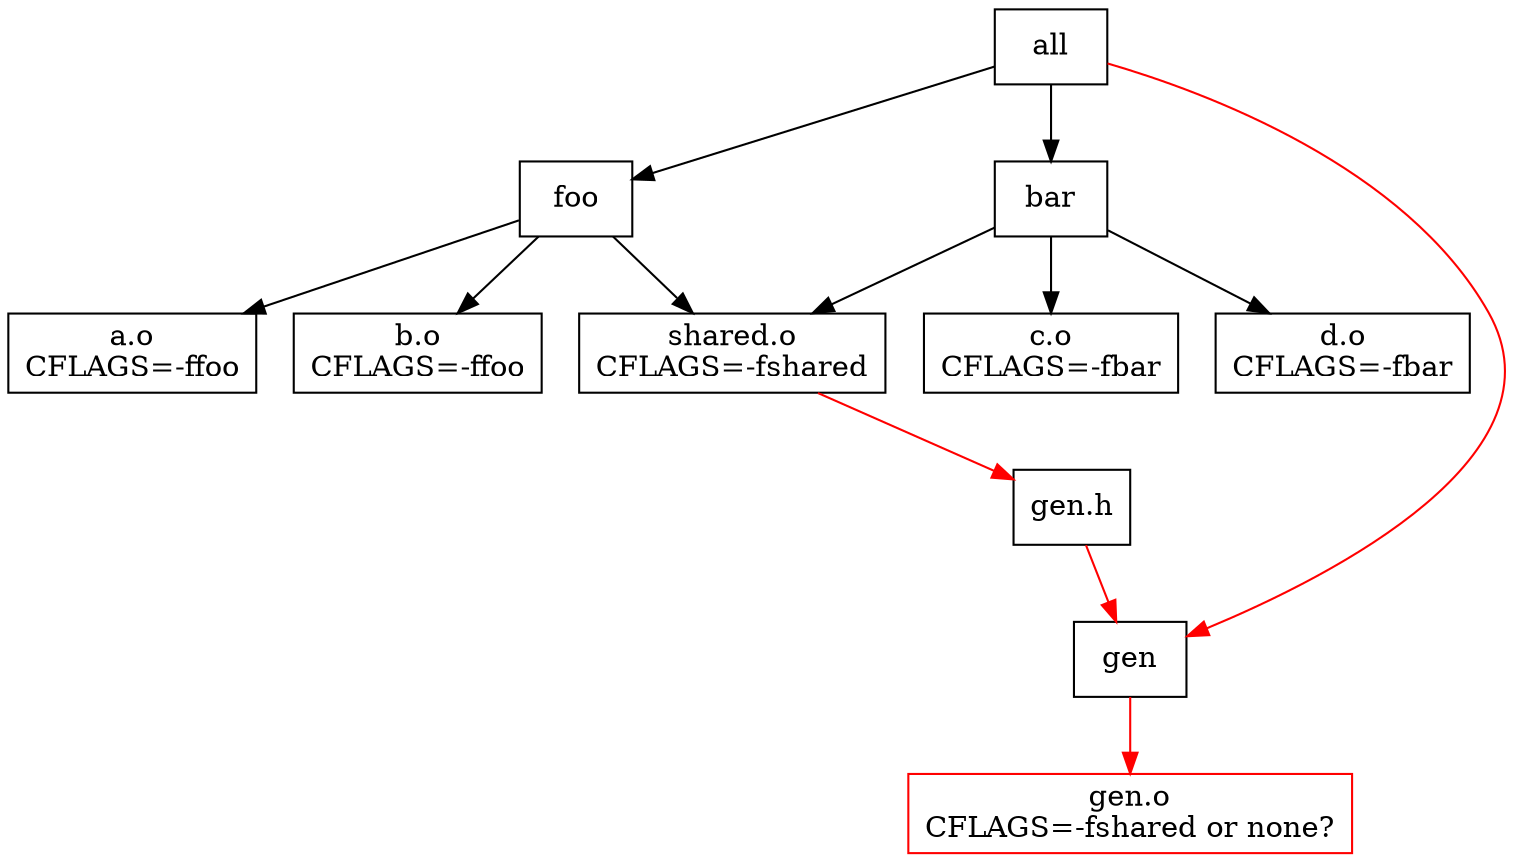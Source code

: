 digraph {
  node [shape=record]

  "a.o" [label="a.o\nCFLAGS=-ffoo"];
  "b.o" [label="b.o\nCFLAGS=-ffoo"];
  "c.o" [label="c.o\nCFLAGS=-fbar"];
  "d.o" [label="d.o\nCFLAGS=-fbar"];
  "shared.o" [label="shared.o\nCFLAGS=-fshared"];
  "gen.o" [label="gen.o\nCFLAGS=-fshared or none?" color=red];

  "all" -> "foo"
  "all" -> "bar"

  "foo" -> "a.o"
  "foo" -> "b.o"
  "foo" -> "shared.o"

  "bar" -> "c.o"
  "bar" -> "d.o"
  "bar" -> "shared.o"

  "all" -> "gen" [color=red]
  "shared.o" -> "gen.h" [color=red]
  "gen.h" -> "gen" [color=red]
  "gen" -> "gen.o" [color=red]
}
